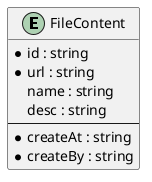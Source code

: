 @startuml
'https://plantuml.com/component-diagram

entity FileContent {
* id : string
* url : string
name : string
desc : string
--
* createAt : string
* createBy : string
}

@enduml
